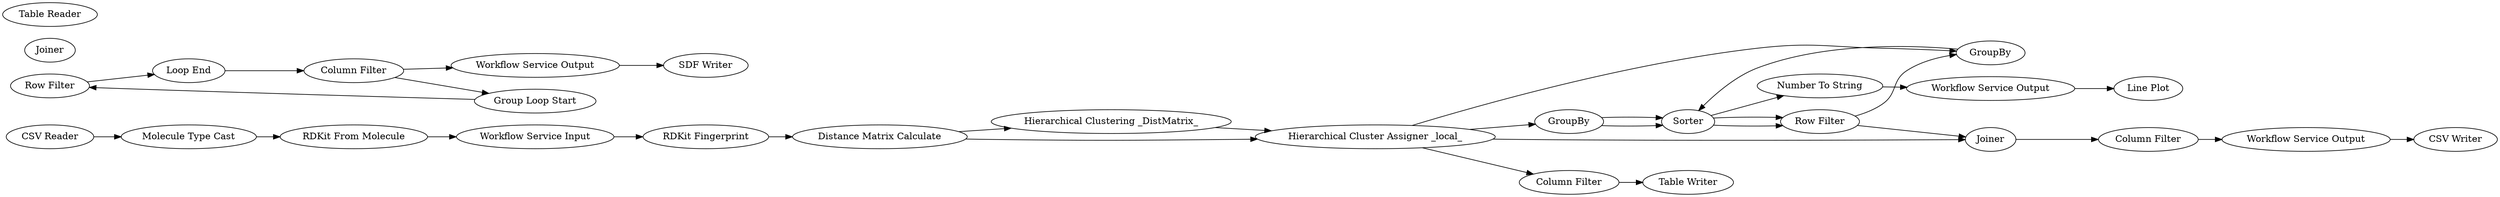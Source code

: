 digraph {
	3 [label="RDKit Fingerprint"]
	7 [label="Hierarchical Clustering _DistMatrix_"]
	11 [label="Distance Matrix Calculate"]
	12 [label="Hierarchical Cluster Assigner _local_"]
	13 [label=GroupBy]
	16 [label=Sorter]
	15 [label="Row Filter"]
	16 [label=Sorter]
	15 [label="Row Filter"]
	16 [label=Sorter]
	22 [label="Row Filter"]
	24 [label=GroupBy]
	26 [label="Column Filter"]
	27 [label=Joiner]
	28 [label="Loop End"]
	29 [label="Group Loop Start"]
	262 [label="SDF Writer"]
	263 [label="Column Filter"]
	271 [label="Molecule Type Cast"]
	272 [label="RDKit From Molecule"]
	275 [label="Number To String"]
	276 [label="Line Plot"]
	277 [label="CSV Writer"]
	278 [label="CSV Reader"]
	279 [label="Column Filter"]
	280 [label="Workflow Service Input"]
	281 [label="Table Writer"]
	282 [label="Table Reader"]
	283 [label="Workflow Service Output"]
	284 [label="Workflow Service Output"]
	285 [label="Workflow Service Output"]
	286 [label=Joiner]
	16 -> 15
	15 -> 24
	16 -> 15
	22 -> 28
	24 -> 16
	26 -> 29
	28 -> 26
	29 -> 22
	3 -> 11
	7 -> 12
	11 -> 12
	11 -> 7
	12 -> 13
	12 -> 286
	12 -> 24
	12 -> 279
	13 -> 16
	13 -> 16
	16 -> 275
	15 -> 286
	26 -> 285
	263 -> 283
	271 -> 272
	272 -> 280
	275 -> 284
	278 -> 271
	279 -> 281
	280 -> 3
	283 -> 277
	284 -> 276
	285 -> 262
	286 -> 263
	rankdir=LR
}
